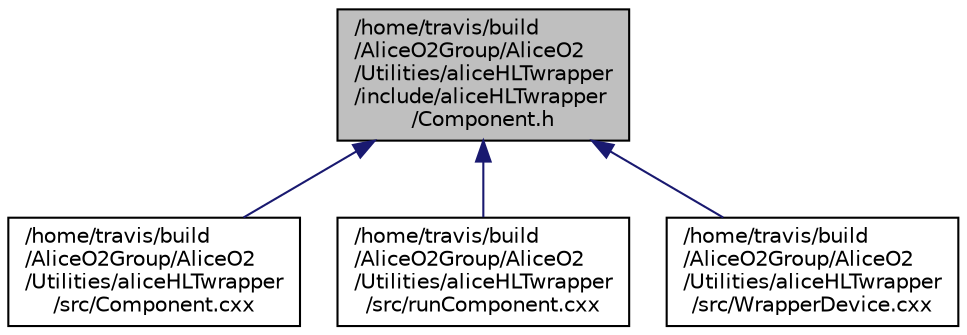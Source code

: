 digraph "/home/travis/build/AliceO2Group/AliceO2/Utilities/aliceHLTwrapper/include/aliceHLTwrapper/Component.h"
{
 // INTERACTIVE_SVG=YES
  bgcolor="transparent";
  edge [fontname="Helvetica",fontsize="10",labelfontname="Helvetica",labelfontsize="10"];
  node [fontname="Helvetica",fontsize="10",shape=record];
  Node1 [label="/home/travis/build\l/AliceO2Group/AliceO2\l/Utilities/aliceHLTwrapper\l/include/aliceHLTwrapper\l/Component.h",height=0.2,width=0.4,color="black", fillcolor="grey75", style="filled", fontcolor="black"];
  Node1 -> Node2 [dir="back",color="midnightblue",fontsize="10",style="solid",fontname="Helvetica"];
  Node2 [label="/home/travis/build\l/AliceO2Group/AliceO2\l/Utilities/aliceHLTwrapper\l/src/Component.cxx",height=0.2,width=0.4,color="black",URL="$d8/dd8/Component_8cxx.html"];
  Node1 -> Node3 [dir="back",color="midnightblue",fontsize="10",style="solid",fontname="Helvetica"];
  Node3 [label="/home/travis/build\l/AliceO2Group/AliceO2\l/Utilities/aliceHLTwrapper\l/src/runComponent.cxx",height=0.2,width=0.4,color="black",URL="$de/d0e/runComponent_8cxx.html"];
  Node1 -> Node4 [dir="back",color="midnightblue",fontsize="10",style="solid",fontname="Helvetica"];
  Node4 [label="/home/travis/build\l/AliceO2Group/AliceO2\l/Utilities/aliceHLTwrapper\l/src/WrapperDevice.cxx",height=0.2,width=0.4,color="black",URL="$dd/d50/WrapperDevice_8cxx.html"];
}
